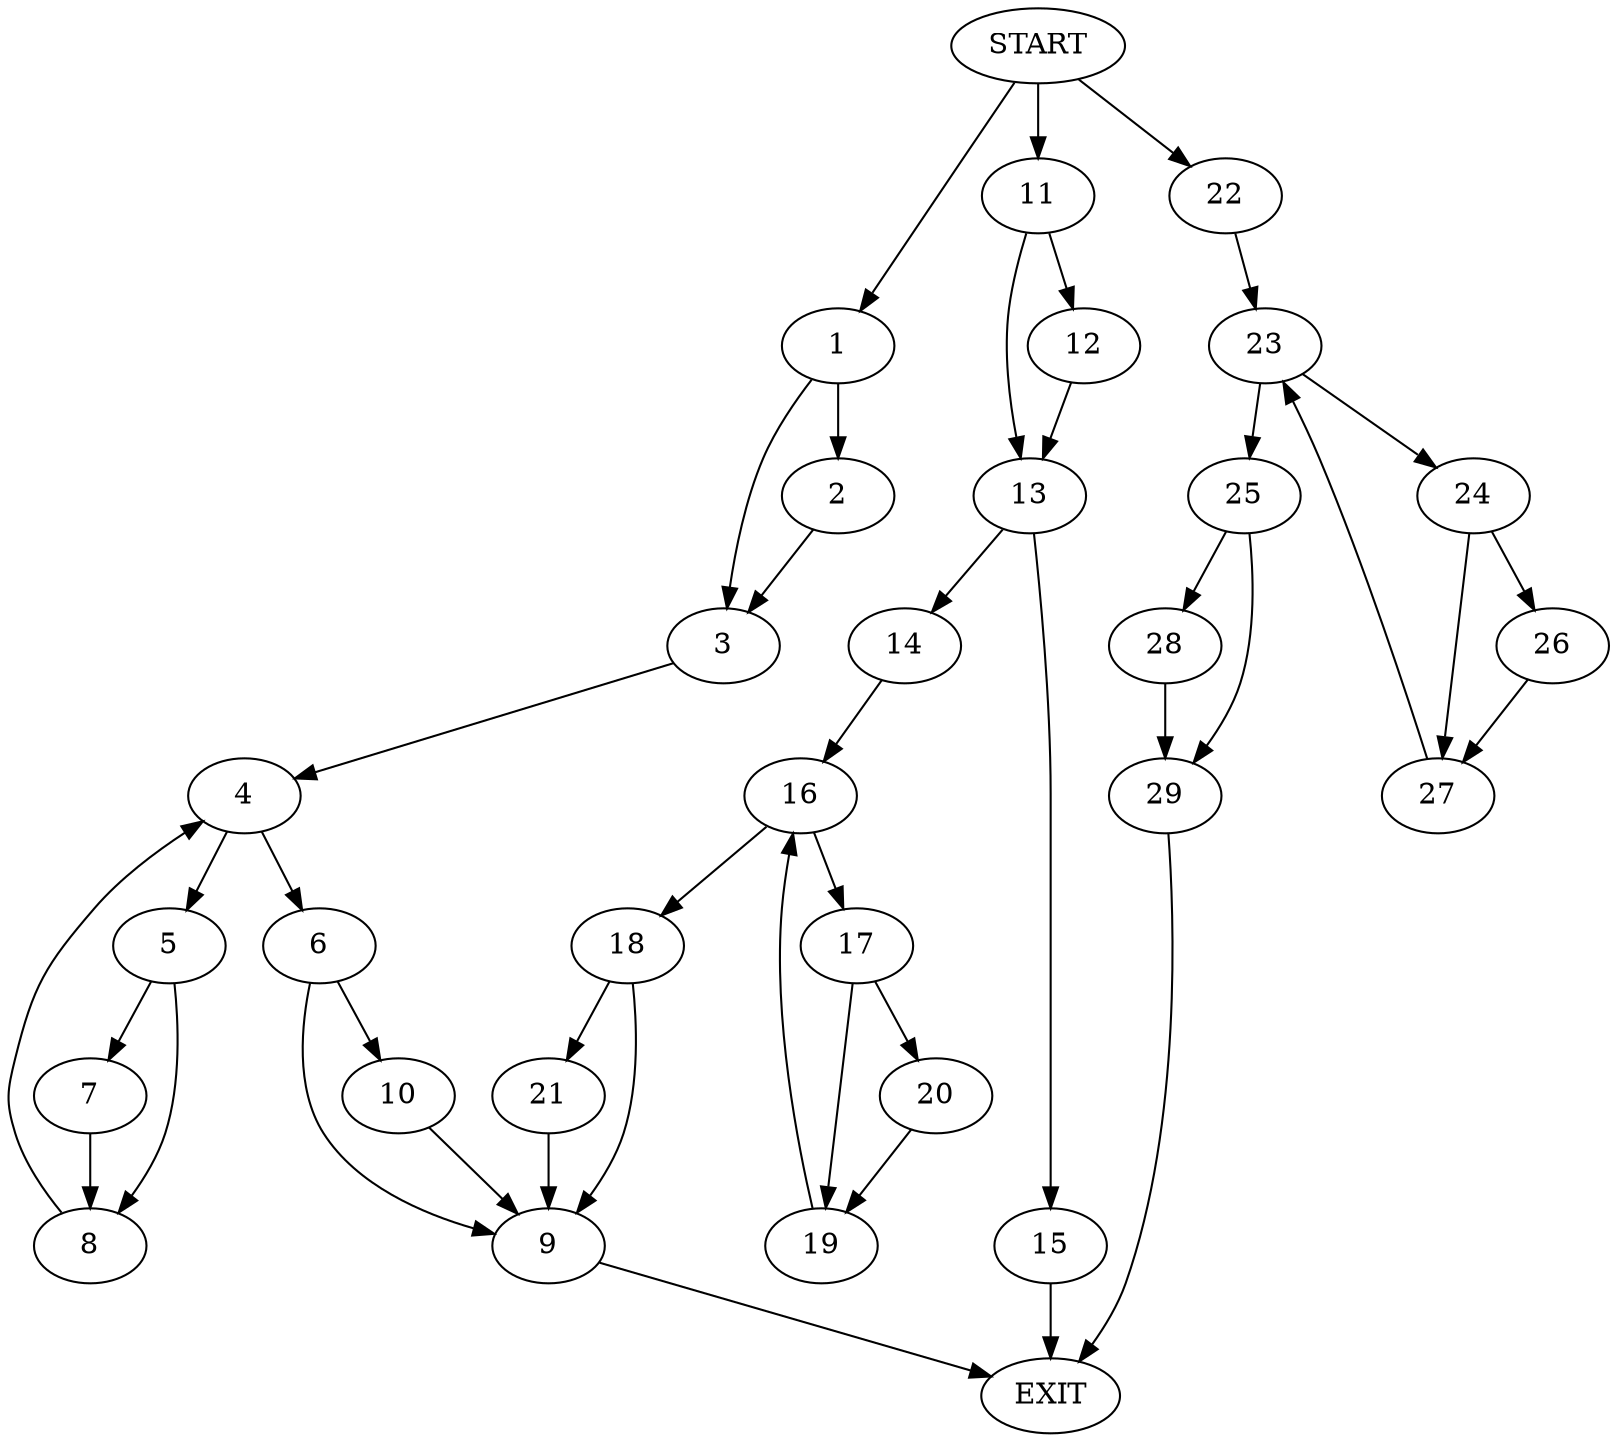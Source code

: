 digraph {
0 [label="START"]
30 [label="EXIT"]
0 -> 1
1 -> 2
1 -> 3
3 -> 4
2 -> 3
4 -> 5
4 -> 6
5 -> 7
5 -> 8
6 -> 9
6 -> 10
7 -> 8
8 -> 4
9 -> 30
10 -> 9
0 -> 11
11 -> 12
11 -> 13
12 -> 13
13 -> 14
13 -> 15
14 -> 16
15 -> 30
16 -> 17
16 -> 18
17 -> 19
17 -> 20
18 -> 21
18 -> 9
19 -> 16
20 -> 19
21 -> 9
0 -> 22
22 -> 23
23 -> 24
23 -> 25
24 -> 26
24 -> 27
25 -> 28
25 -> 29
26 -> 27
27 -> 23
28 -> 29
29 -> 30
}
